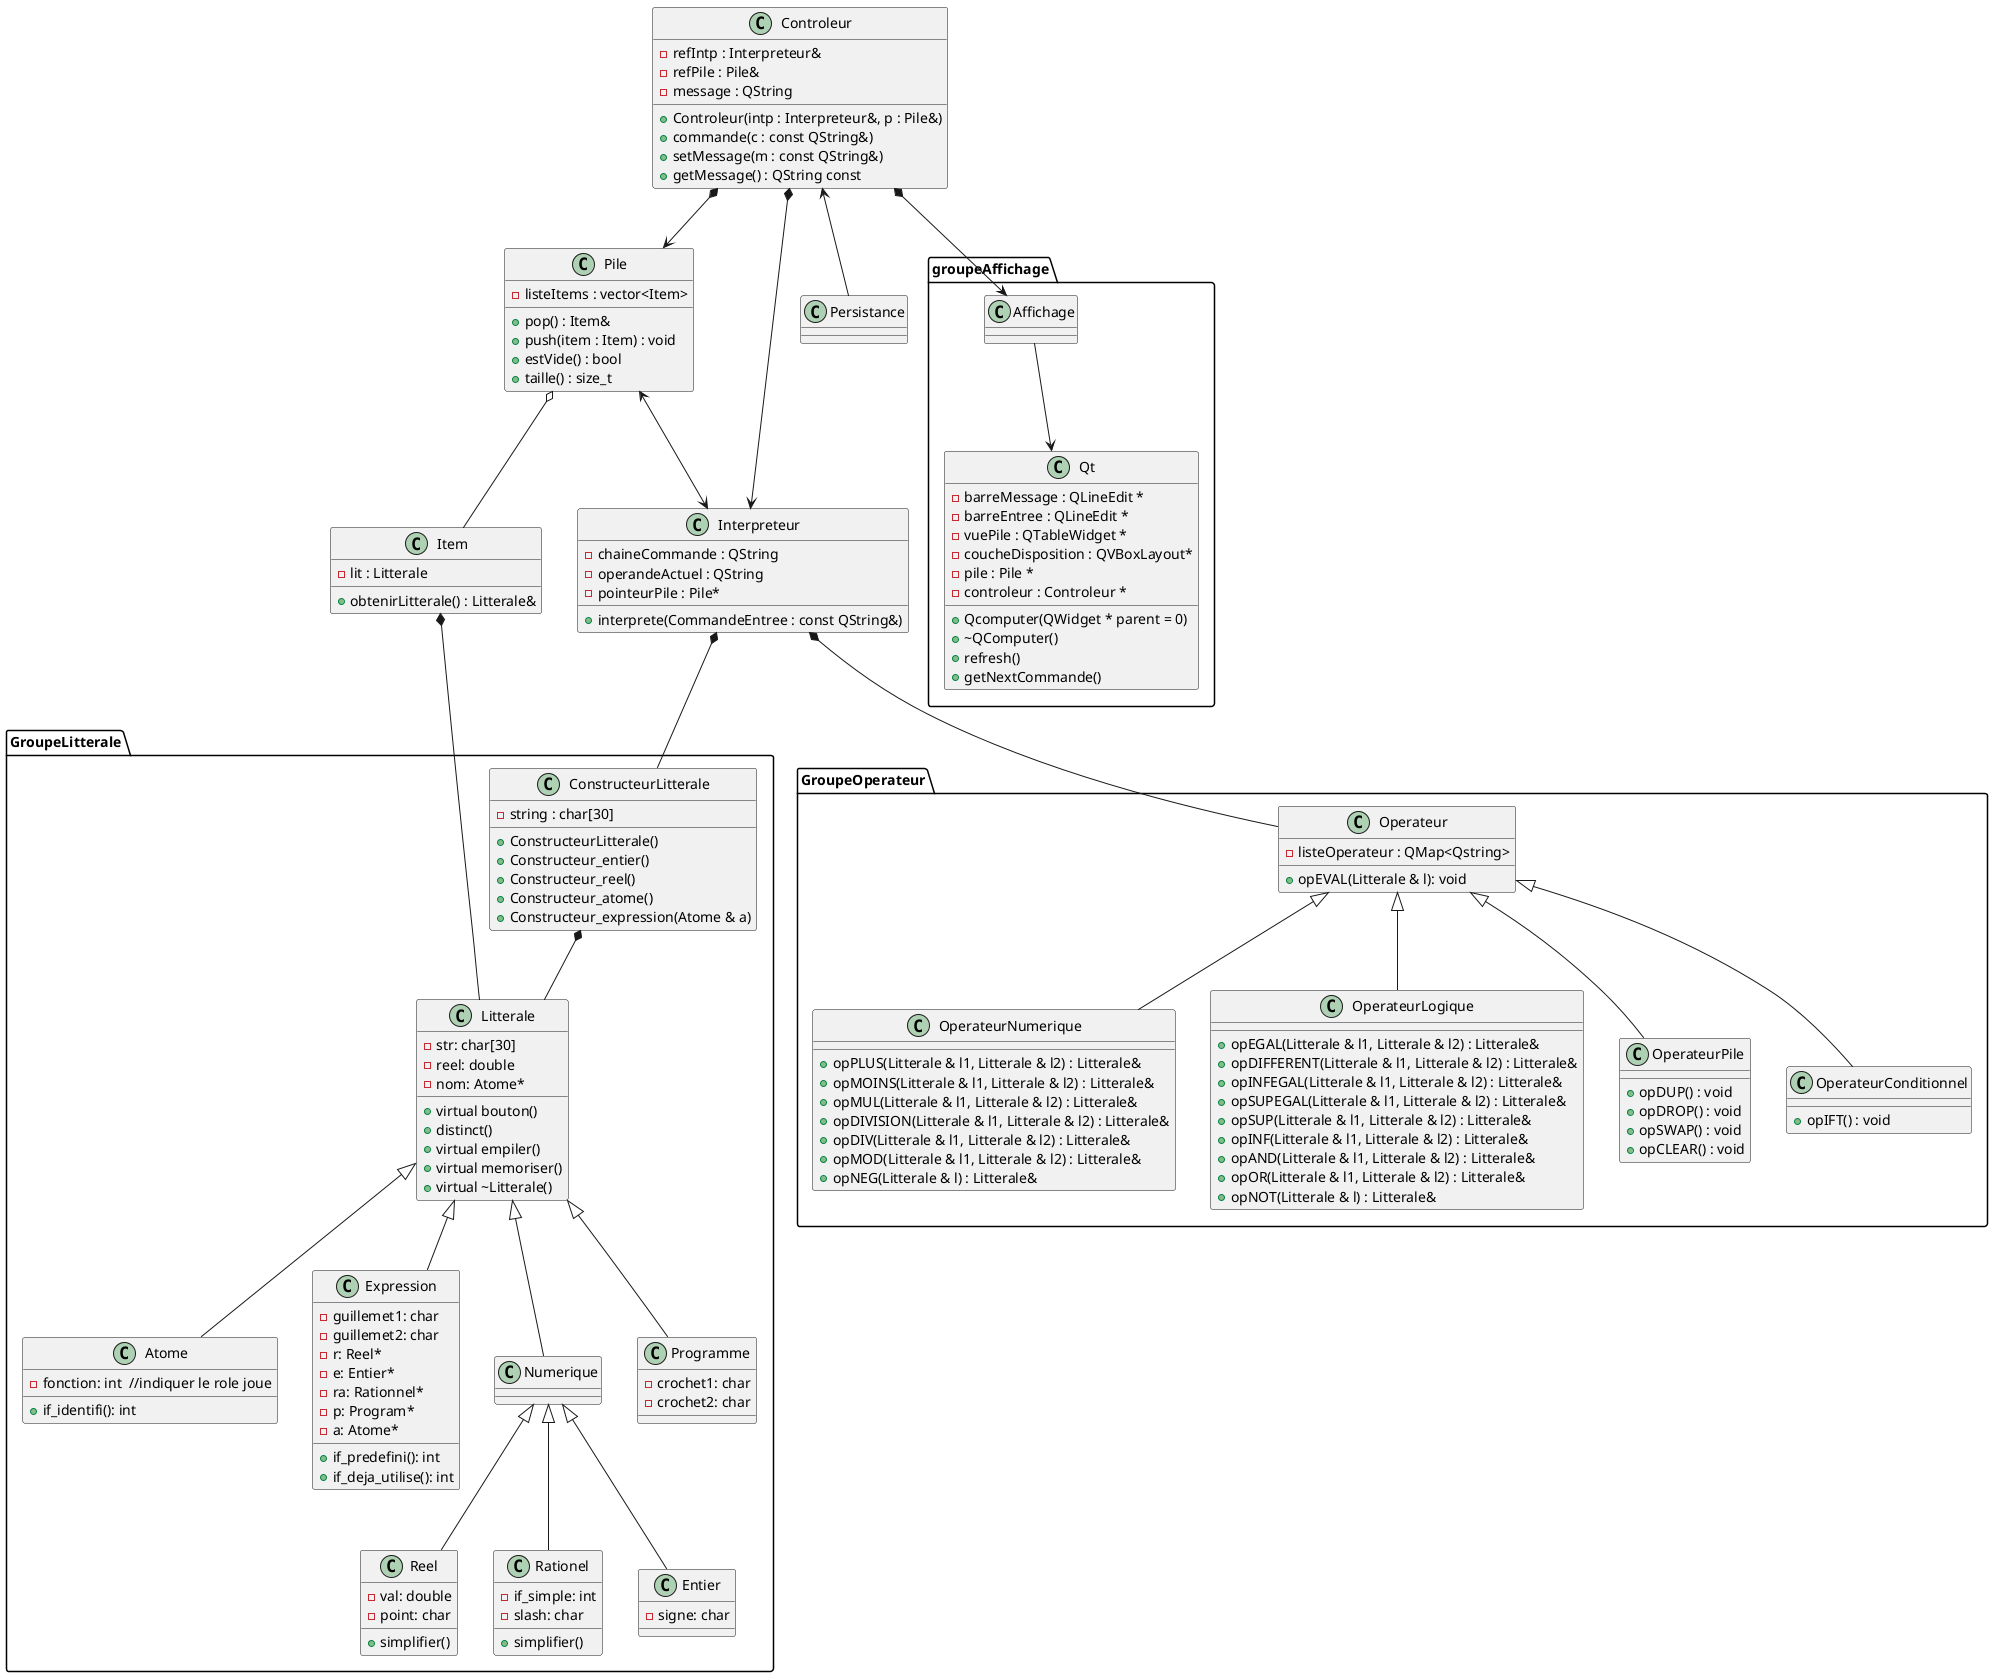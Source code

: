 @startuml

package "GroupeLitterale" {


    Class ConstructeurLitterale{
    
        -string : char[30] 
        +ConstructeurLitterale() 
        +Constructeur_entier() 
        +Constructeur_reel() 
        +Constructeur_atome() 
        +Constructeur_expression(Atome & a) 
    }

    Class Litterale {
    
         -str: char[30] 
         -reel: double 
         -nom: Atome* 
         +virtual bouton() 
         +distinct() 
         +virtual empiler() 
         +virtual memoriser() 
         +virtual ~Litterale() 

    }


    Class Atome{
    
        -fonction: int  //indiquer le role joue
        +if_identifi(): int 
    }

    Class Expression{
    
        -guillemet1: char 
        -guillemet2: char 
        -r: Reel*  
        -e: Entier* 
        -ra: Rationnel*  
        -p: Program*  
        -a: Atome*  
        +if_predefini(): int 
        +if_deja_utilise(): int 
    }

    Class Numerique{
    
    }

    Class Reel{
        -val: double 
        -point: char 
        +simplifier() 
    }

    Class Rationel{
        -if_simple: int 
        -slash: char 
        +simplifier() 
        }
    
    Class Entier{
        -signe: char 

    }

    Class Programme{
        -crochet1: char 
        -crochet2: char 
    }

}



Class Item{
    -lit : Litterale
    +obtenirLitterale() : Litterale&
}

package "GroupeOperateur" {

Class Operateur{
    -listeOperateur : QMap<Qstring>
    +opEVAL(Litterale & l): void
}

Class OperateurNumerique {
    +opPLUS(Litterale & l1, Litterale & l2) : Litterale&
    +opMOINS(Litterale & l1, Litterale & l2) : Litterale&
    +opMUL(Litterale & l1, Litterale & l2) : Litterale&
    +opDIVISION(Litterale & l1, Litterale & l2) : Litterale&
    +opDIV(Litterale & l1, Litterale & l2) : Litterale&
    +opMOD(Litterale & l1, Litterale & l2) : Litterale&
    +opNEG(Litterale & l) : Litterale&
}

Class OperateurLogique {
    +opEGAL(Litterale & l1, Litterale & l2) : Litterale&
    +opDIFFERENT(Litterale & l1, Litterale & l2) : Litterale&
    +opINFEGAL(Litterale & l1, Litterale & l2) : Litterale&
    +opSUPEGAL(Litterale & l1, Litterale & l2) : Litterale&
    +opSUP(Litterale & l1, Litterale & l2) : Litterale&
    +opINF(Litterale & l1, Litterale & l2) : Litterale&
    +opAND(Litterale & l1, Litterale & l2) : Litterale&
    +opOR(Litterale & l1, Litterale & l2) : Litterale&
    +opNOT(Litterale & l) : Litterale&


}

Class OperateurPile {
    +opDUP() : void
    +opDROP() : void
    +opSWAP() : void 
    +opCLEAR() : void
}

Class OperateurConditionnel {
    +opIFT() : void
}



}


Class Pile{
    -listeItems : vector<Item>
    +pop() : Item&
    +push(item : Item) : void
    +estVide() : bool
    +taille() : size_t



}

Class Interpreteur{
    -chaineCommande : QString
    -operandeActuel : QString
    -pointeurPile : Pile*
    +interprete(CommandeEntree : const QString&)
}

Class Controleur{
    -refIntp : Interpreteur&
    -refPile : Pile&
    -message : QString
    +Controleur(intp : Interpreteur&, p : Pile&)
    +commande(c : const QString&)
    +setMessage(m : const QString&)
    +getMessage() : QString const
}

Class Persistance{

}

package "groupeAffichage" {

    Class Affichage{

    }

    Class Qt {
	-barreMessage : QLineEdit *
	-barreEntree : QLineEdit *
	-vuePile : QTableWidget *
	-coucheDisposition : QVBoxLayout*
	-pile : Pile *
	-controleur : Controleur *
	+Qcomputer(QWidget * parent = 0)
	+~QComputer()
	+refresh()
	+getNextCommande()
    }

}

Litterale <|-- Programme
Litterale <|-- Numerique
Litterale <|-- Expression
Litterale <|-- Atome
Numerique <|-- Reel
Numerique <|-- Rationel
Numerique <|-- Entier

Operateur <|-- OperateurNumerique
Operateur <|-- OperateurLogique
Operateur <|-- OperateurPile
Operateur <|-- OperateurConditionnel 

ConstructeurLitterale *-- Litterale
Interpreteur *-- Operateur
Interpreteur *-- ConstructeurLitterale
Item *-- Litterale
Pile o-- Item
Pile <--> Interpreteur
Controleur *--> Interpreteur
Controleur *--> Pile
Controleur <-- Persistance
Controleur *--> Affichage
Affichage --> Qt

@enduml
